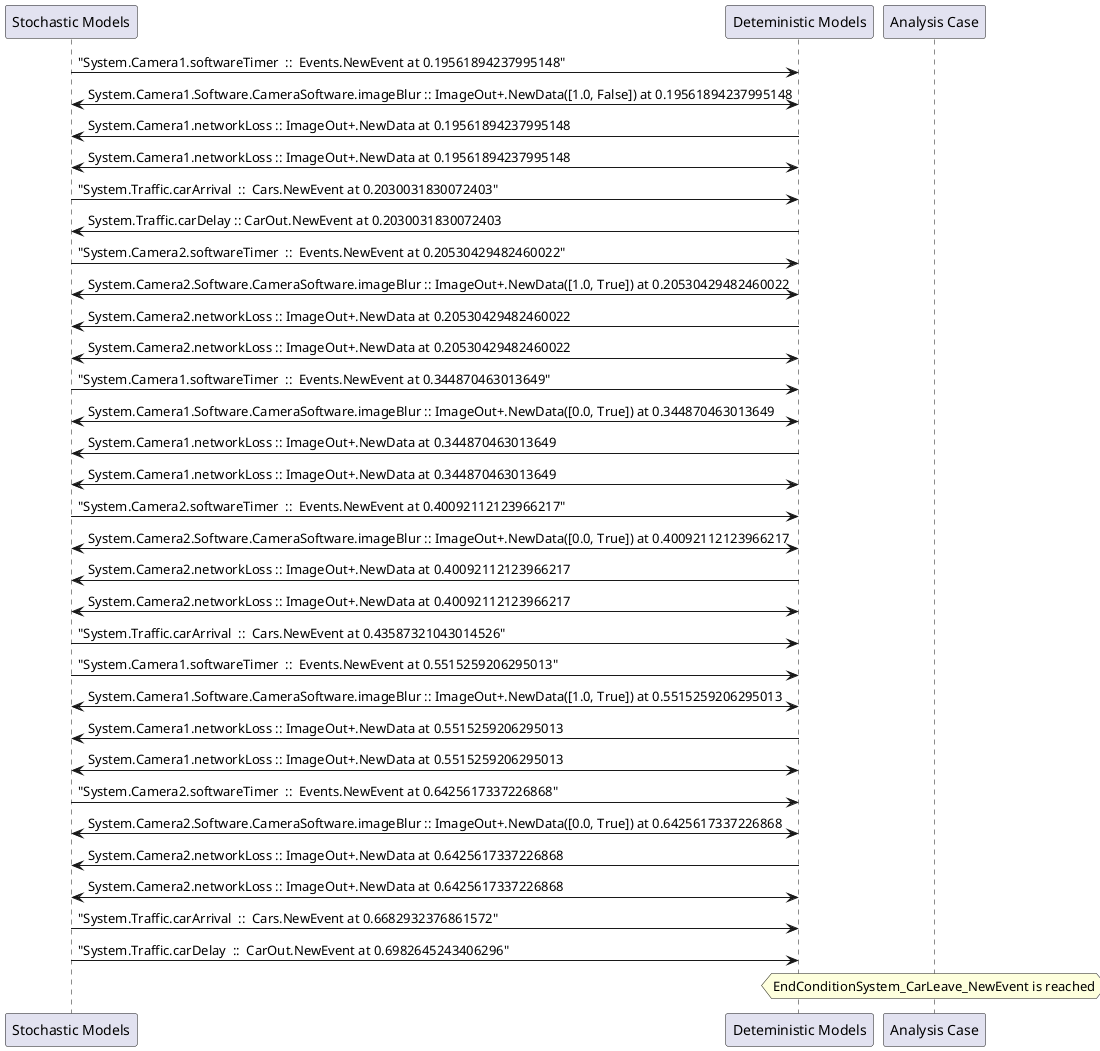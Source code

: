 
	@startuml
	participant "Stochastic Models" as stochmodel
	participant "Deteministic Models" as detmodel
	participant "Analysis Case" as analysis
	{19085_stop} stochmodel -> detmodel : "System.Camera1.softwareTimer  ::  Events.NewEvent at 0.19561894237995148"
detmodel <-> stochmodel : System.Camera1.Software.CameraSoftware.imageBlur :: ImageOut+.NewData([1.0, False]) at 0.19561894237995148
detmodel -> stochmodel : System.Camera1.networkLoss :: ImageOut+.NewData at 0.19561894237995148
detmodel <-> stochmodel : System.Camera1.networkLoss :: ImageOut+.NewData at 0.19561894237995148
{19116_stop} stochmodel -> detmodel : "System.Traffic.carArrival  ::  Cars.NewEvent at 0.2030031830072403"
{19130_start} detmodel -> stochmodel : System.Traffic.carDelay :: CarOut.NewEvent at 0.2030031830072403
{19101_stop} stochmodel -> detmodel : "System.Camera2.softwareTimer  ::  Events.NewEvent at 0.20530429482460022"
detmodel <-> stochmodel : System.Camera2.Software.CameraSoftware.imageBlur :: ImageOut+.NewData([1.0, True]) at 0.20530429482460022
detmodel -> stochmodel : System.Camera2.networkLoss :: ImageOut+.NewData at 0.20530429482460022
detmodel <-> stochmodel : System.Camera2.networkLoss :: ImageOut+.NewData at 0.20530429482460022
{19086_stop} stochmodel -> detmodel : "System.Camera1.softwareTimer  ::  Events.NewEvent at 0.344870463013649"
detmodel <-> stochmodel : System.Camera1.Software.CameraSoftware.imageBlur :: ImageOut+.NewData([0.0, True]) at 0.344870463013649
detmodel -> stochmodel : System.Camera1.networkLoss :: ImageOut+.NewData at 0.344870463013649
detmodel <-> stochmodel : System.Camera1.networkLoss :: ImageOut+.NewData at 0.344870463013649
{19102_stop} stochmodel -> detmodel : "System.Camera2.softwareTimer  ::  Events.NewEvent at 0.40092112123966217"
detmodel <-> stochmodel : System.Camera2.Software.CameraSoftware.imageBlur :: ImageOut+.NewData([0.0, True]) at 0.40092112123966217
detmodel -> stochmodel : System.Camera2.networkLoss :: ImageOut+.NewData at 0.40092112123966217
detmodel <-> stochmodel : System.Camera2.networkLoss :: ImageOut+.NewData at 0.40092112123966217
{19117_stop} stochmodel -> detmodel : "System.Traffic.carArrival  ::  Cars.NewEvent at 0.43587321043014526"
{19087_stop} stochmodel -> detmodel : "System.Camera1.softwareTimer  ::  Events.NewEvent at 0.5515259206295013"
detmodel <-> stochmodel : System.Camera1.Software.CameraSoftware.imageBlur :: ImageOut+.NewData([1.0, True]) at 0.5515259206295013
detmodel -> stochmodel : System.Camera1.networkLoss :: ImageOut+.NewData at 0.5515259206295013
detmodel <-> stochmodel : System.Camera1.networkLoss :: ImageOut+.NewData at 0.5515259206295013
{19103_stop} stochmodel -> detmodel : "System.Camera2.softwareTimer  ::  Events.NewEvent at 0.6425617337226868"
detmodel <-> stochmodel : System.Camera2.Software.CameraSoftware.imageBlur :: ImageOut+.NewData([0.0, True]) at 0.6425617337226868
detmodel -> stochmodel : System.Camera2.networkLoss :: ImageOut+.NewData at 0.6425617337226868
detmodel <-> stochmodel : System.Camera2.networkLoss :: ImageOut+.NewData at 0.6425617337226868
{19118_stop} stochmodel -> detmodel : "System.Traffic.carArrival  ::  Cars.NewEvent at 0.6682932376861572"
{19130_stop} stochmodel -> detmodel : "System.Traffic.carDelay  ::  CarOut.NewEvent at 0.6982645243406296"
{19130_start} <-> {19130_stop} : delay
hnote over analysis 
EndConditionSystem_CarLeave_NewEvent is reached
endnote
@enduml